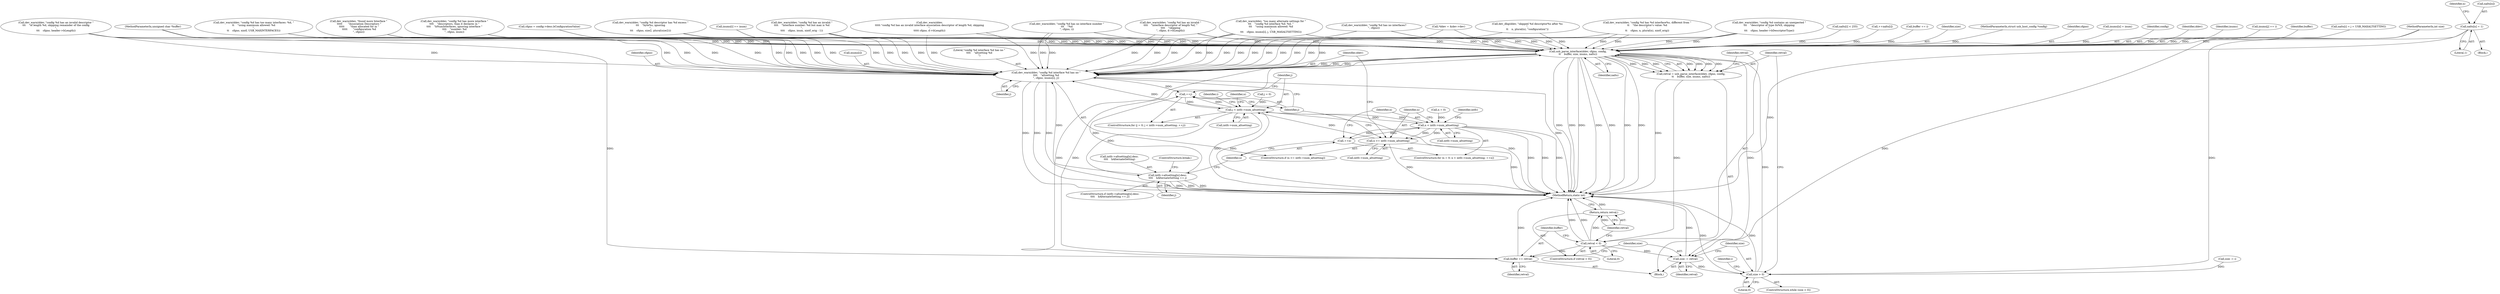 digraph "0_linux_bd7a3fe770ebd8391d1c7d072ff88e9e76d063eb@array" {
"1000410" [label="(Call,nalts[n] = 1)"];
"1000678" [label="(Call,usb_parse_interface(ddev, cfgno, config,\n\t\t    buffer, size, inums, nalts))"];
"1000676" [label="(Call,retval = usb_parse_interface(ddev, cfgno, config,\n\t\t    buffer, size, inums, nalts))"];
"1000687" [label="(Call,retval < 0)"];
"1000690" [label="(Return,return retval;)"];
"1000692" [label="(Call,buffer += retval)"];
"1000695" [label="(Call,size -= retval)"];
"1000672" [label="(Call,size > 0)"];
"1000758" [label="(Call,dev_warn(ddev, \"config %d interface %d has no \"\n\t\t\t\t    \"altsetting %d\n\", cfgno, inums[i], j))"];
"1000724" [label="(Call,++j)"];
"1000719" [label="(Call,j < intfc->num_altsetting)"];
"1000731" [label="(Call,n < intfc->num_altsetting)"];
"1000736" [label="(Call,++n)"];
"1000753" [label="(Call,n >= intfc->num_altsetting)"];
"1000740" [label="(Call,intfc->altsetting[n].desc.\n\t\t\t\t    bAlternateSetting == j)"];
"1000692" [label="(Call,buffer += retval)"];
"1000761" [label="(Identifier,cfgno)"];
"1000741" [label="(Call,intfc->altsetting[n].desc.\n\t\t\t\t    bAlternateSetting)"];
"1000114" [label="(MethodParameterIn,int size)"];
"1000696" [label="(Identifier,size)"];
"1000359" [label="(Call,dev_warn(ddev, \"config %d has an invalid \"\n\t\t\t\t    \"interface number: %d but max is %d\n\",\n\t\t\t\t    cfgno, inum, nintf_orig - 1))"];
"1000552" [label="(Call,inums[j] == i)"];
"1000753" [label="(Call,n >= intfc->num_altsetting)"];
"1000689" [label="(Literal,0)"];
"1000688" [label="(Identifier,retval)"];
"1000682" [label="(Identifier,buffer)"];
"1000296" [label="(Call,dev_warn(ddev, \"config %d has an invalid descriptor \"\n\t\t\t    \"of length %d, skipping remainder of the config\n\",\n\t\t\t    cfgno, header->bLength))"];
"1000416" [label="(Identifier,n)"];
"1000719" [label="(Call,j < intfc->num_altsetting)"];
"1000728" [label="(Call,n = 0)"];
"1000229" [label="(Call,dev_warn(ddev, \"config %d has too many interfaces: %d, \"\n\t\t    \"using maximum allowed: %d\n\",\n\t\t    cfgno, nintf, USB_MAXINTERFACES))"];
"1000451" [label="(Call,dev_warn(ddev, \"found more Interface \"\n \t\t\t\t\t       \"Association Descriptors \"\n \t\t\t\t\t       \"than allocated for in \"\n \t\t\t\t\t       \"configuration %d\n\", cfgno))"];
"1000596" [label="(Call,nalts[i] = j = USB_MAXALTSETTING)"];
"1000390" [label="(Call,nalts[i] < 255)"];
"1000395" [label="(Call,++nalts[i])"];
"1000691" [label="(Identifier,retval)"];
"1000349" [label="(Call,dev_warn(ddev, \"config %d has more interface \"\n\t\t\t\t    \"descriptors, than it declares in \"\n\t\t\t\t    \"bNumInterfaces, ignoring interface \"\n\t\t\t\t    \"number: %d\n\", cfgno, inum))"];
"1000716" [label="(Call,j = 0)"];
"1000686" [label="(ControlStructure,if (retval < 0))"];
"1000194" [label="(Call,cfgno = config->desc.bConfigurationValue)"];
"1000665" [label="(Call,buffer += i)"];
"1000270" [label="(Call,dev_warn(ddev, \"config %d descriptor has %d excess \"\n\t\t\t    \"byte%s, ignoring\n\",\n\t\t\t    cfgno, size2, plural(size2)))"];
"1000438" [label="(Call,dev_warn(ddev,\n\t\t\t\t\t \"config %d has an invalid interface association descriptor of length %d, skipping\n\",\n\t\t\t\t\t cfgno, d->bLength))"];
"1000411" [label="(Call,nalts[n])"];
"1000675" [label="(Block,)"];
"1000754" [label="(Identifier,n)"];
"1000706" [label="(Identifier,i)"];
"1000325" [label="(Call,dev_warn(ddev, \"config %d has an invalid \"\n\t\t\t\t    \"interface descriptor of length %d, \"\n\t\t\t\t    \"skipping\n\", cfgno, d->bLength))"];
"1000690" [label="(Return,return retval;)"];
"1000518" [label="(Call,dev_warn(ddev, \"config %d has no interfaces?\n\", cfgno))"];
"1000727" [label="(ControlStructure,for (n = 0; n < intfc->num_altsetting; ++n))"];
"1000678" [label="(Call,usb_parse_interface(ddev, cfgno, config,\n\t\t    buffer, size, inums, nalts))"];
"1000414" [label="(Literal,1)"];
"1000758" [label="(Call,dev_warn(ddev, \"config %d interface %d has no \"\n\t\t\t\t    \"altsetting %d\n\", cfgno, inums[i], j))"];
"1000658" [label="(Call,dev_dbg(ddev, \"skipped %d descriptor%s after %s\n\",\n\t\t    n, plural(n), \"configuration\"))"];
"1000695" [label="(Call,size -= retval)"];
"1000745" [label="(Identifier,intfc)"];
"1000765" [label="(Identifier,j)"];
"1000752" [label="(ControlStructure,if (n >= intfc->num_altsetting))"];
"1000685" [label="(Identifier,nalts)"];
"1000683" [label="(Identifier,size)"];
"1000505" [label="(Call,dev_warn(ddev, \"config %d has %d interface%s, different from \"\n\t\t    \"the descriptor's value: %d\n\",\n\t\t    cfgno, n, plural(n), nintf_orig))"];
"1000410" [label="(Call,nalts[n] = 1)"];
"1000674" [label="(Literal,0)"];
"1000112" [label="(MethodParameterIn,struct usb_host_config *config)"];
"1000479" [label="(Call,dev_warn(ddev, \"config %d contains an unexpected \"\n\t\t\t    \"descriptor of type 0x%X, skipping\n\",\n\t\t\t    cfgno, header->bDescriptorType))"];
"1000725" [label="(Identifier,j)"];
"1000755" [label="(Call,intfc->num_altsetting)"];
"1000671" [label="(ControlStructure,while (size > 0))"];
"1000733" [label="(Call,intfc->num_altsetting)"];
"1000673" [label="(Identifier,size)"];
"1000768" [label="(MethodReturn,static int)"];
"1000378" [label="(Call,inums[i] == inum)"];
"1000668" [label="(Call,size -= i)"];
"1000750" [label="(Identifier,j)"];
"1000759" [label="(Identifier,ddev)"];
"1000680" [label="(Identifier,cfgno)"];
"1000737" [label="(Identifier,n)"];
"1000405" [label="(Call,inums[n] = inum)"];
"1000720" [label="(Identifier,j)"];
"1000724" [label="(Call,++j)"];
"1000697" [label="(Identifier,retval)"];
"1000762" [label="(Call,inums[i])"];
"1000693" [label="(Identifier,buffer)"];
"1000113" [label="(MethodParameterIn,unsigned char *buffer)"];
"1000676" [label="(Call,retval = usb_parse_interface(ddev, cfgno, config,\n\t\t    buffer, size, inums, nalts))"];
"1000681" [label="(Identifier,config)"];
"1000732" [label="(Identifier,n)"];
"1000672" [label="(Call,size > 0)"];
"1000694" [label="(Identifier,retval)"];
"1000562" [label="(Call,dev_warn(ddev, \"config %d has no interface number \"\n\t\t\t    \"%d\n\", cfgno, i))"];
"1000700" [label="(Identifier,i)"];
"1000740" [label="(Call,intfc->altsetting[n].desc.\n\t\t\t\t    bAlternateSetting == j)"];
"1000739" [label="(ControlStructure,if (intfc->altsetting[n].desc.\n\t\t\t\t    bAlternateSetting == j))"];
"1000587" [label="(Call,dev_warn(ddev, \"too many alternate settings for \"\n\t\t\t    \"config %d interface %d: %d, \"\n\t\t\t    \"using maximum allowed: %d\n\",\n\t\t\t    cfgno, inums[i], j, USB_MAXALTSETTING))"];
"1000687" [label="(Call,retval < 0)"];
"1000117" [label="(Call,*ddev = &dev->dev)"];
"1000736" [label="(Call,++n)"];
"1000760" [label="(Literal,\"config %d interface %d has no \"\n\t\t\t\t    \"altsetting %d\n\")"];
"1000679" [label="(Identifier,ddev)"];
"1000677" [label="(Identifier,retval)"];
"1000729" [label="(Identifier,n)"];
"1000731" [label="(Call,n < intfc->num_altsetting)"];
"1000721" [label="(Call,intfc->num_altsetting)"];
"1000684" [label="(Identifier,inums)"];
"1000715" [label="(ControlStructure,for (j = 0; j < intfc->num_altsetting; ++j))"];
"1000751" [label="(ControlStructure,break;)"];
"1000404" [label="(Block,)"];
"1000410" -> "1000404"  [label="AST: "];
"1000410" -> "1000414"  [label="CFG: "];
"1000411" -> "1000410"  [label="AST: "];
"1000414" -> "1000410"  [label="AST: "];
"1000416" -> "1000410"  [label="CFG: "];
"1000410" -> "1000768"  [label="DDG: "];
"1000410" -> "1000678"  [label="DDG: "];
"1000678" -> "1000676"  [label="AST: "];
"1000678" -> "1000685"  [label="CFG: "];
"1000679" -> "1000678"  [label="AST: "];
"1000680" -> "1000678"  [label="AST: "];
"1000681" -> "1000678"  [label="AST: "];
"1000682" -> "1000678"  [label="AST: "];
"1000683" -> "1000678"  [label="AST: "];
"1000684" -> "1000678"  [label="AST: "];
"1000685" -> "1000678"  [label="AST: "];
"1000676" -> "1000678"  [label="CFG: "];
"1000678" -> "1000768"  [label="DDG: "];
"1000678" -> "1000768"  [label="DDG: "];
"1000678" -> "1000768"  [label="DDG: "];
"1000678" -> "1000768"  [label="DDG: "];
"1000678" -> "1000768"  [label="DDG: "];
"1000678" -> "1000768"  [label="DDG: "];
"1000678" -> "1000768"  [label="DDG: "];
"1000678" -> "1000676"  [label="DDG: "];
"1000678" -> "1000676"  [label="DDG: "];
"1000678" -> "1000676"  [label="DDG: "];
"1000678" -> "1000676"  [label="DDG: "];
"1000678" -> "1000676"  [label="DDG: "];
"1000678" -> "1000676"  [label="DDG: "];
"1000678" -> "1000676"  [label="DDG: "];
"1000325" -> "1000678"  [label="DDG: "];
"1000325" -> "1000678"  [label="DDG: "];
"1000562" -> "1000678"  [label="DDG: "];
"1000562" -> "1000678"  [label="DDG: "];
"1000505" -> "1000678"  [label="DDG: "];
"1000505" -> "1000678"  [label="DDG: "];
"1000587" -> "1000678"  [label="DDG: "];
"1000587" -> "1000678"  [label="DDG: "];
"1000587" -> "1000678"  [label="DDG: "];
"1000518" -> "1000678"  [label="DDG: "];
"1000518" -> "1000678"  [label="DDG: "];
"1000451" -> "1000678"  [label="DDG: "];
"1000451" -> "1000678"  [label="DDG: "];
"1000479" -> "1000678"  [label="DDG: "];
"1000479" -> "1000678"  [label="DDG: "];
"1000117" -> "1000678"  [label="DDG: "];
"1000349" -> "1000678"  [label="DDG: "];
"1000349" -> "1000678"  [label="DDG: "];
"1000296" -> "1000678"  [label="DDG: "];
"1000296" -> "1000678"  [label="DDG: "];
"1000359" -> "1000678"  [label="DDG: "];
"1000359" -> "1000678"  [label="DDG: "];
"1000658" -> "1000678"  [label="DDG: "];
"1000229" -> "1000678"  [label="DDG: "];
"1000229" -> "1000678"  [label="DDG: "];
"1000438" -> "1000678"  [label="DDG: "];
"1000438" -> "1000678"  [label="DDG: "];
"1000270" -> "1000678"  [label="DDG: "];
"1000270" -> "1000678"  [label="DDG: "];
"1000194" -> "1000678"  [label="DDG: "];
"1000112" -> "1000678"  [label="DDG: "];
"1000692" -> "1000678"  [label="DDG: "];
"1000665" -> "1000678"  [label="DDG: "];
"1000113" -> "1000678"  [label="DDG: "];
"1000672" -> "1000678"  [label="DDG: "];
"1000114" -> "1000678"  [label="DDG: "];
"1000552" -> "1000678"  [label="DDG: "];
"1000378" -> "1000678"  [label="DDG: "];
"1000405" -> "1000678"  [label="DDG: "];
"1000390" -> "1000678"  [label="DDG: "];
"1000395" -> "1000678"  [label="DDG: "];
"1000596" -> "1000678"  [label="DDG: "];
"1000678" -> "1000692"  [label="DDG: "];
"1000678" -> "1000695"  [label="DDG: "];
"1000678" -> "1000758"  [label="DDG: "];
"1000678" -> "1000758"  [label="DDG: "];
"1000678" -> "1000758"  [label="DDG: "];
"1000676" -> "1000675"  [label="AST: "];
"1000677" -> "1000676"  [label="AST: "];
"1000688" -> "1000676"  [label="CFG: "];
"1000676" -> "1000768"  [label="DDG: "];
"1000676" -> "1000687"  [label="DDG: "];
"1000687" -> "1000686"  [label="AST: "];
"1000687" -> "1000689"  [label="CFG: "];
"1000688" -> "1000687"  [label="AST: "];
"1000689" -> "1000687"  [label="AST: "];
"1000691" -> "1000687"  [label="CFG: "];
"1000693" -> "1000687"  [label="CFG: "];
"1000687" -> "1000768"  [label="DDG: "];
"1000687" -> "1000768"  [label="DDG: "];
"1000687" -> "1000690"  [label="DDG: "];
"1000687" -> "1000692"  [label="DDG: "];
"1000687" -> "1000695"  [label="DDG: "];
"1000690" -> "1000686"  [label="AST: "];
"1000690" -> "1000691"  [label="CFG: "];
"1000691" -> "1000690"  [label="AST: "];
"1000768" -> "1000690"  [label="CFG: "];
"1000690" -> "1000768"  [label="DDG: "];
"1000691" -> "1000690"  [label="DDG: "];
"1000692" -> "1000675"  [label="AST: "];
"1000692" -> "1000694"  [label="CFG: "];
"1000693" -> "1000692"  [label="AST: "];
"1000694" -> "1000692"  [label="AST: "];
"1000696" -> "1000692"  [label="CFG: "];
"1000692" -> "1000768"  [label="DDG: "];
"1000113" -> "1000692"  [label="DDG: "];
"1000695" -> "1000675"  [label="AST: "];
"1000695" -> "1000697"  [label="CFG: "];
"1000696" -> "1000695"  [label="AST: "];
"1000697" -> "1000695"  [label="AST: "];
"1000673" -> "1000695"  [label="CFG: "];
"1000695" -> "1000768"  [label="DDG: "];
"1000695" -> "1000672"  [label="DDG: "];
"1000114" -> "1000695"  [label="DDG: "];
"1000672" -> "1000671"  [label="AST: "];
"1000672" -> "1000674"  [label="CFG: "];
"1000673" -> "1000672"  [label="AST: "];
"1000674" -> "1000672"  [label="AST: "];
"1000677" -> "1000672"  [label="CFG: "];
"1000700" -> "1000672"  [label="CFG: "];
"1000672" -> "1000768"  [label="DDG: "];
"1000672" -> "1000768"  [label="DDG: "];
"1000668" -> "1000672"  [label="DDG: "];
"1000114" -> "1000672"  [label="DDG: "];
"1000758" -> "1000752"  [label="AST: "];
"1000758" -> "1000765"  [label="CFG: "];
"1000759" -> "1000758"  [label="AST: "];
"1000760" -> "1000758"  [label="AST: "];
"1000761" -> "1000758"  [label="AST: "];
"1000762" -> "1000758"  [label="AST: "];
"1000765" -> "1000758"  [label="AST: "];
"1000725" -> "1000758"  [label="CFG: "];
"1000758" -> "1000768"  [label="DDG: "];
"1000758" -> "1000768"  [label="DDG: "];
"1000758" -> "1000768"  [label="DDG: "];
"1000758" -> "1000768"  [label="DDG: "];
"1000758" -> "1000724"  [label="DDG: "];
"1000325" -> "1000758"  [label="DDG: "];
"1000325" -> "1000758"  [label="DDG: "];
"1000562" -> "1000758"  [label="DDG: "];
"1000562" -> "1000758"  [label="DDG: "];
"1000505" -> "1000758"  [label="DDG: "];
"1000505" -> "1000758"  [label="DDG: "];
"1000587" -> "1000758"  [label="DDG: "];
"1000587" -> "1000758"  [label="DDG: "];
"1000587" -> "1000758"  [label="DDG: "];
"1000518" -> "1000758"  [label="DDG: "];
"1000518" -> "1000758"  [label="DDG: "];
"1000451" -> "1000758"  [label="DDG: "];
"1000451" -> "1000758"  [label="DDG: "];
"1000479" -> "1000758"  [label="DDG: "];
"1000479" -> "1000758"  [label="DDG: "];
"1000349" -> "1000758"  [label="DDG: "];
"1000349" -> "1000758"  [label="DDG: "];
"1000296" -> "1000758"  [label="DDG: "];
"1000296" -> "1000758"  [label="DDG: "];
"1000359" -> "1000758"  [label="DDG: "];
"1000359" -> "1000758"  [label="DDG: "];
"1000658" -> "1000758"  [label="DDG: "];
"1000229" -> "1000758"  [label="DDG: "];
"1000229" -> "1000758"  [label="DDG: "];
"1000438" -> "1000758"  [label="DDG: "];
"1000438" -> "1000758"  [label="DDG: "];
"1000270" -> "1000758"  [label="DDG: "];
"1000270" -> "1000758"  [label="DDG: "];
"1000117" -> "1000758"  [label="DDG: "];
"1000194" -> "1000758"  [label="DDG: "];
"1000378" -> "1000758"  [label="DDG: "];
"1000740" -> "1000758"  [label="DDG: "];
"1000719" -> "1000758"  [label="DDG: "];
"1000724" -> "1000715"  [label="AST: "];
"1000724" -> "1000725"  [label="CFG: "];
"1000725" -> "1000724"  [label="AST: "];
"1000720" -> "1000724"  [label="CFG: "];
"1000724" -> "1000719"  [label="DDG: "];
"1000740" -> "1000724"  [label="DDG: "];
"1000719" -> "1000724"  [label="DDG: "];
"1000719" -> "1000715"  [label="AST: "];
"1000719" -> "1000721"  [label="CFG: "];
"1000720" -> "1000719"  [label="AST: "];
"1000721" -> "1000719"  [label="AST: "];
"1000729" -> "1000719"  [label="CFG: "];
"1000706" -> "1000719"  [label="CFG: "];
"1000719" -> "1000768"  [label="DDG: "];
"1000719" -> "1000768"  [label="DDG: "];
"1000719" -> "1000768"  [label="DDG: "];
"1000716" -> "1000719"  [label="DDG: "];
"1000753" -> "1000719"  [label="DDG: "];
"1000731" -> "1000719"  [label="DDG: "];
"1000719" -> "1000731"  [label="DDG: "];
"1000719" -> "1000740"  [label="DDG: "];
"1000731" -> "1000727"  [label="AST: "];
"1000731" -> "1000733"  [label="CFG: "];
"1000732" -> "1000731"  [label="AST: "];
"1000733" -> "1000731"  [label="AST: "];
"1000745" -> "1000731"  [label="CFG: "];
"1000754" -> "1000731"  [label="CFG: "];
"1000731" -> "1000768"  [label="DDG: "];
"1000731" -> "1000768"  [label="DDG: "];
"1000731" -> "1000768"  [label="DDG: "];
"1000728" -> "1000731"  [label="DDG: "];
"1000736" -> "1000731"  [label="DDG: "];
"1000731" -> "1000736"  [label="DDG: "];
"1000731" -> "1000753"  [label="DDG: "];
"1000731" -> "1000753"  [label="DDG: "];
"1000736" -> "1000727"  [label="AST: "];
"1000736" -> "1000737"  [label="CFG: "];
"1000737" -> "1000736"  [label="AST: "];
"1000732" -> "1000736"  [label="CFG: "];
"1000753" -> "1000752"  [label="AST: "];
"1000753" -> "1000755"  [label="CFG: "];
"1000754" -> "1000753"  [label="AST: "];
"1000755" -> "1000753"  [label="AST: "];
"1000759" -> "1000753"  [label="CFG: "];
"1000725" -> "1000753"  [label="CFG: "];
"1000753" -> "1000768"  [label="DDG: "];
"1000753" -> "1000768"  [label="DDG: "];
"1000740" -> "1000739"  [label="AST: "];
"1000740" -> "1000750"  [label="CFG: "];
"1000741" -> "1000740"  [label="AST: "];
"1000750" -> "1000740"  [label="AST: "];
"1000751" -> "1000740"  [label="CFG: "];
"1000737" -> "1000740"  [label="CFG: "];
"1000740" -> "1000768"  [label="DDG: "];
"1000740" -> "1000768"  [label="DDG: "];
"1000740" -> "1000768"  [label="DDG: "];
}
